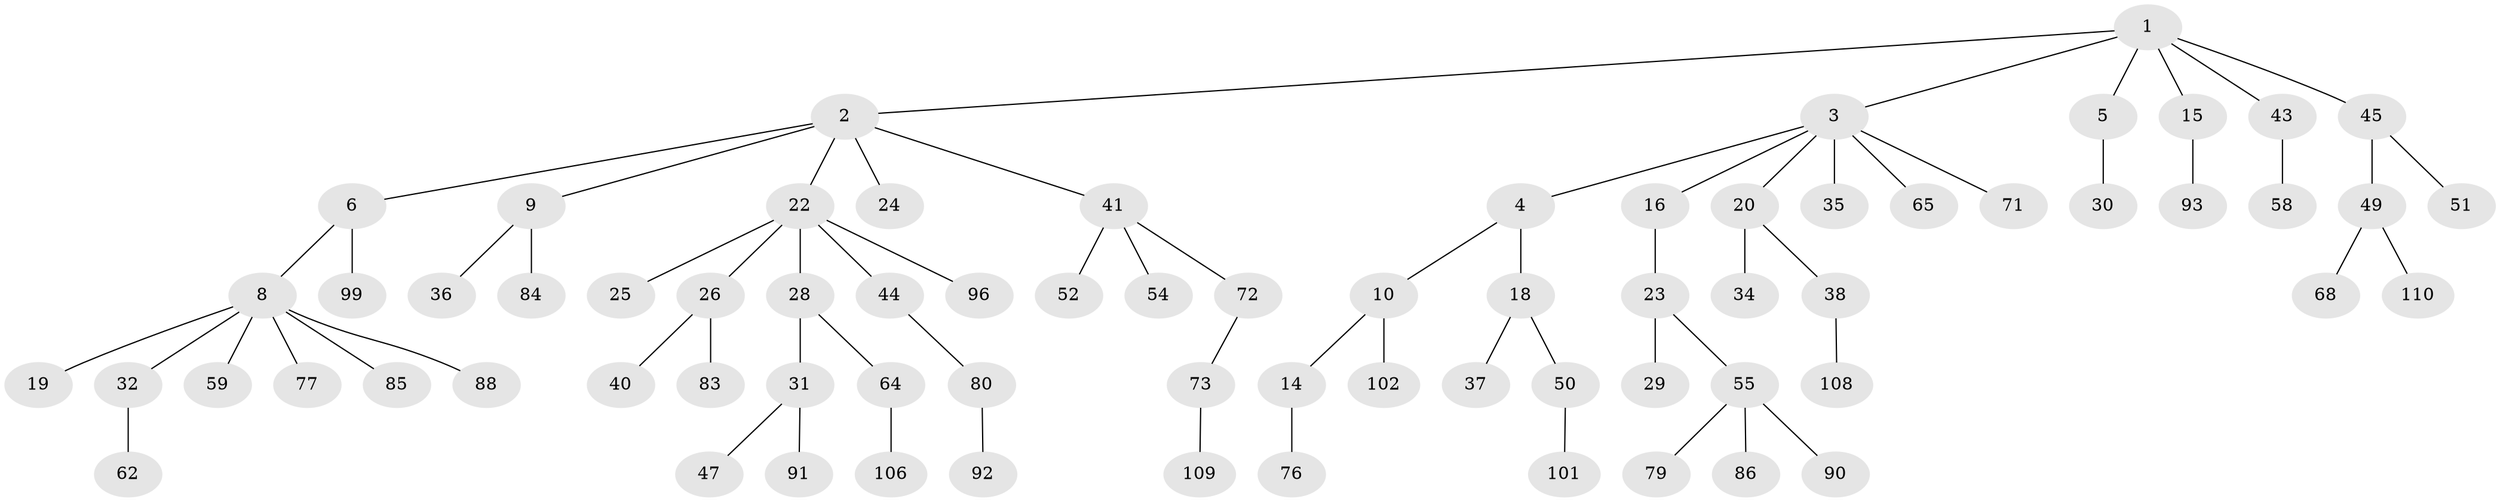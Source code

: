 // Generated by graph-tools (version 1.1) at 2025/24/03/03/25 07:24:09]
// undirected, 72 vertices, 71 edges
graph export_dot {
graph [start="1"]
  node [color=gray90,style=filled];
  1 [super="+13"];
  2 [super="+12"];
  3 [super="+11"];
  4 [super="+27"];
  5 [super="+63"];
  6 [super="+7"];
  8 [super="+17"];
  9 [super="+39"];
  10 [super="+21"];
  14 [super="+103"];
  15 [super="+95"];
  16;
  18 [super="+75"];
  19;
  20 [super="+67"];
  22 [super="+74"];
  23 [super="+66"];
  24;
  25;
  26 [super="+33"];
  28 [super="+89"];
  29 [super="+46"];
  30;
  31 [super="+42"];
  32;
  34;
  35;
  36 [super="+56"];
  37 [super="+53"];
  38 [super="+82"];
  40;
  41 [super="+57"];
  43 [super="+48"];
  44 [super="+69"];
  45;
  47;
  49 [super="+100"];
  50 [super="+94"];
  51 [super="+78"];
  52 [super="+105"];
  54 [super="+81"];
  55 [super="+60"];
  58 [super="+61"];
  59;
  62 [super="+104"];
  64;
  65 [super="+70"];
  68 [super="+87"];
  71;
  72;
  73;
  76;
  77;
  79;
  80 [super="+107"];
  83;
  84;
  85;
  86;
  88;
  90 [super="+98"];
  91;
  92;
  93 [super="+97"];
  96;
  99;
  101;
  102;
  106;
  108;
  109;
  110;
  1 -- 2;
  1 -- 3;
  1 -- 5;
  1 -- 43;
  1 -- 45;
  1 -- 15;
  2 -- 6;
  2 -- 9;
  2 -- 24;
  2 -- 41;
  2 -- 22;
  3 -- 4;
  3 -- 16;
  3 -- 65;
  3 -- 35;
  3 -- 20;
  3 -- 71;
  4 -- 10;
  4 -- 18;
  5 -- 30;
  6 -- 99;
  6 -- 8;
  8 -- 19;
  8 -- 32;
  8 -- 59;
  8 -- 77;
  8 -- 88;
  8 -- 85;
  9 -- 36;
  9 -- 84;
  10 -- 14;
  10 -- 102;
  14 -- 76;
  15 -- 93;
  16 -- 23;
  18 -- 37;
  18 -- 50;
  20 -- 34;
  20 -- 38;
  22 -- 25;
  22 -- 26;
  22 -- 28;
  22 -- 44;
  22 -- 96;
  23 -- 29;
  23 -- 55;
  26 -- 40;
  26 -- 83;
  28 -- 31;
  28 -- 64;
  31 -- 47;
  31 -- 91;
  32 -- 62;
  38 -- 108;
  41 -- 52;
  41 -- 54;
  41 -- 72;
  43 -- 58;
  44 -- 80;
  45 -- 49;
  45 -- 51;
  49 -- 68;
  49 -- 110;
  50 -- 101;
  55 -- 90;
  55 -- 79;
  55 -- 86;
  64 -- 106;
  72 -- 73;
  73 -- 109;
  80 -- 92;
}

